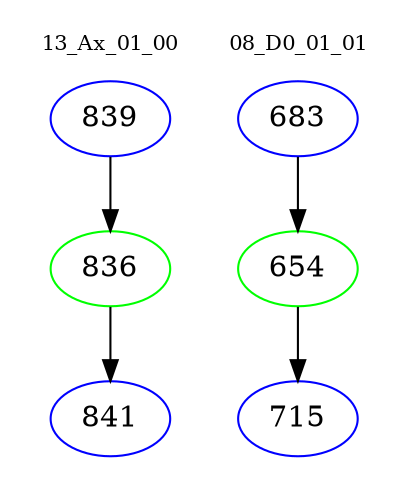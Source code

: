 digraph{
subgraph cluster_0 {
color = white
label = "13_Ax_01_00";
fontsize=10;
T0_839 [label="839", color="blue"]
T0_839 -> T0_836 [color="black"]
T0_836 [label="836", color="green"]
T0_836 -> T0_841 [color="black"]
T0_841 [label="841", color="blue"]
}
subgraph cluster_1 {
color = white
label = "08_D0_01_01";
fontsize=10;
T1_683 [label="683", color="blue"]
T1_683 -> T1_654 [color="black"]
T1_654 [label="654", color="green"]
T1_654 -> T1_715 [color="black"]
T1_715 [label="715", color="blue"]
}
}
